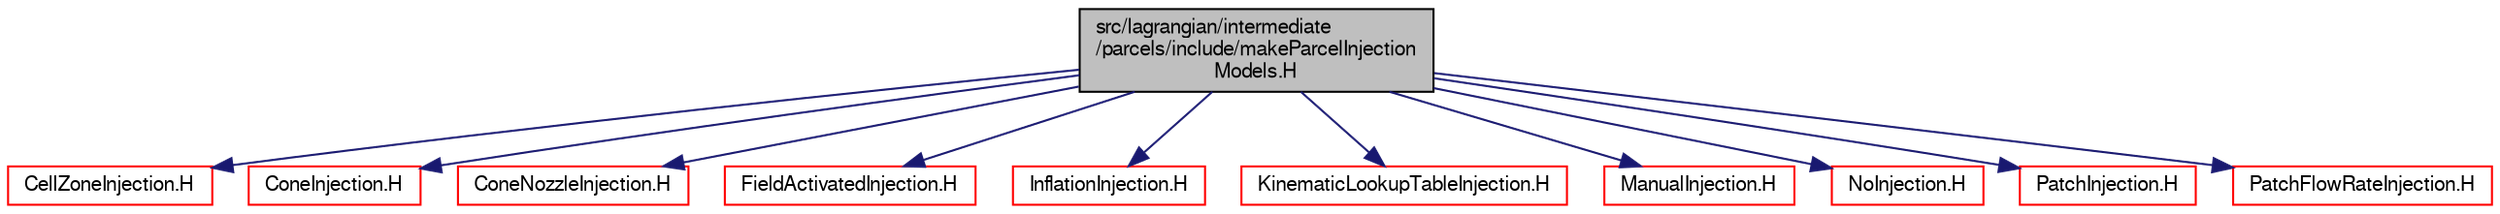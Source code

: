 digraph "src/lagrangian/intermediate/parcels/include/makeParcelInjectionModels.H"
{
  bgcolor="transparent";
  edge [fontname="FreeSans",fontsize="10",labelfontname="FreeSans",labelfontsize="10"];
  node [fontname="FreeSans",fontsize="10",shape=record];
  Node0 [label="src/lagrangian/intermediate\l/parcels/include/makeParcelInjection\lModels.H",height=0.2,width=0.4,color="black", fillcolor="grey75", style="filled", fontcolor="black"];
  Node0 -> Node1 [color="midnightblue",fontsize="10",style="solid",fontname="FreeSans"];
  Node1 [label="CellZoneInjection.H",height=0.2,width=0.4,color="red",URL="$a05708.html"];
  Node0 -> Node163 [color="midnightblue",fontsize="10",style="solid",fontname="FreeSans"];
  Node163 [label="ConeInjection.H",height=0.2,width=0.4,color="red",URL="$a05714.html"];
  Node0 -> Node165 [color="midnightblue",fontsize="10",style="solid",fontname="FreeSans"];
  Node165 [label="ConeNozzleInjection.H",height=0.2,width=0.4,color="red",URL="$a05720.html"];
  Node0 -> Node166 [color="midnightblue",fontsize="10",style="solid",fontname="FreeSans"];
  Node166 [label="FieldActivatedInjection.H",height=0.2,width=0.4,color="red",URL="$a05726.html"];
  Node0 -> Node180 [color="midnightblue",fontsize="10",style="solid",fontname="FreeSans"];
  Node180 [label="InflationInjection.H",height=0.2,width=0.4,color="red",URL="$a05732.html"];
  Node0 -> Node181 [color="midnightblue",fontsize="10",style="solid",fontname="FreeSans"];
  Node181 [label="KinematicLookupTableInjection.H",height=0.2,width=0.4,color="red",URL="$a05756.html"];
  Node0 -> Node187 [color="midnightblue",fontsize="10",style="solid",fontname="FreeSans"];
  Node187 [label="ManualInjection.H",height=0.2,width=0.4,color="red",URL="$a05780.html"];
  Node0 -> Node188 [color="midnightblue",fontsize="10",style="solid",fontname="FreeSans"];
  Node188 [label="NoInjection.H",height=0.2,width=0.4,color="red",URL="$a05786.html"];
  Node0 -> Node189 [color="midnightblue",fontsize="10",style="solid",fontname="FreeSans"];
  Node189 [label="PatchInjection.H",height=0.2,width=0.4,color="red",URL="$a05798.html"];
  Node0 -> Node229 [color="midnightblue",fontsize="10",style="solid",fontname="FreeSans"];
  Node229 [label="PatchFlowRateInjection.H",height=0.2,width=0.4,color="red",URL="$a05792.html"];
}
